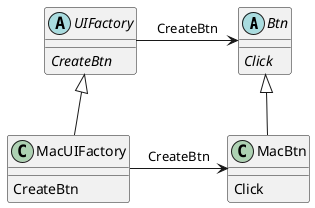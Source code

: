 @startuml
abstract Btn {
  {method} {abstract} Click
}
abstract UIFactory {
  {method} {abstract} CreateBtn
}
class MacBtn {
  {method} Click
}
class MacUIFactory {
  {method} CreateBtn
}

UIFactory -> Btn : CreateBtn
MacUIFactory -> MacBtn : CreateBtn
Btn <|-- MacBtn
UIFactory <|-- MacUIFactory
@enduml
